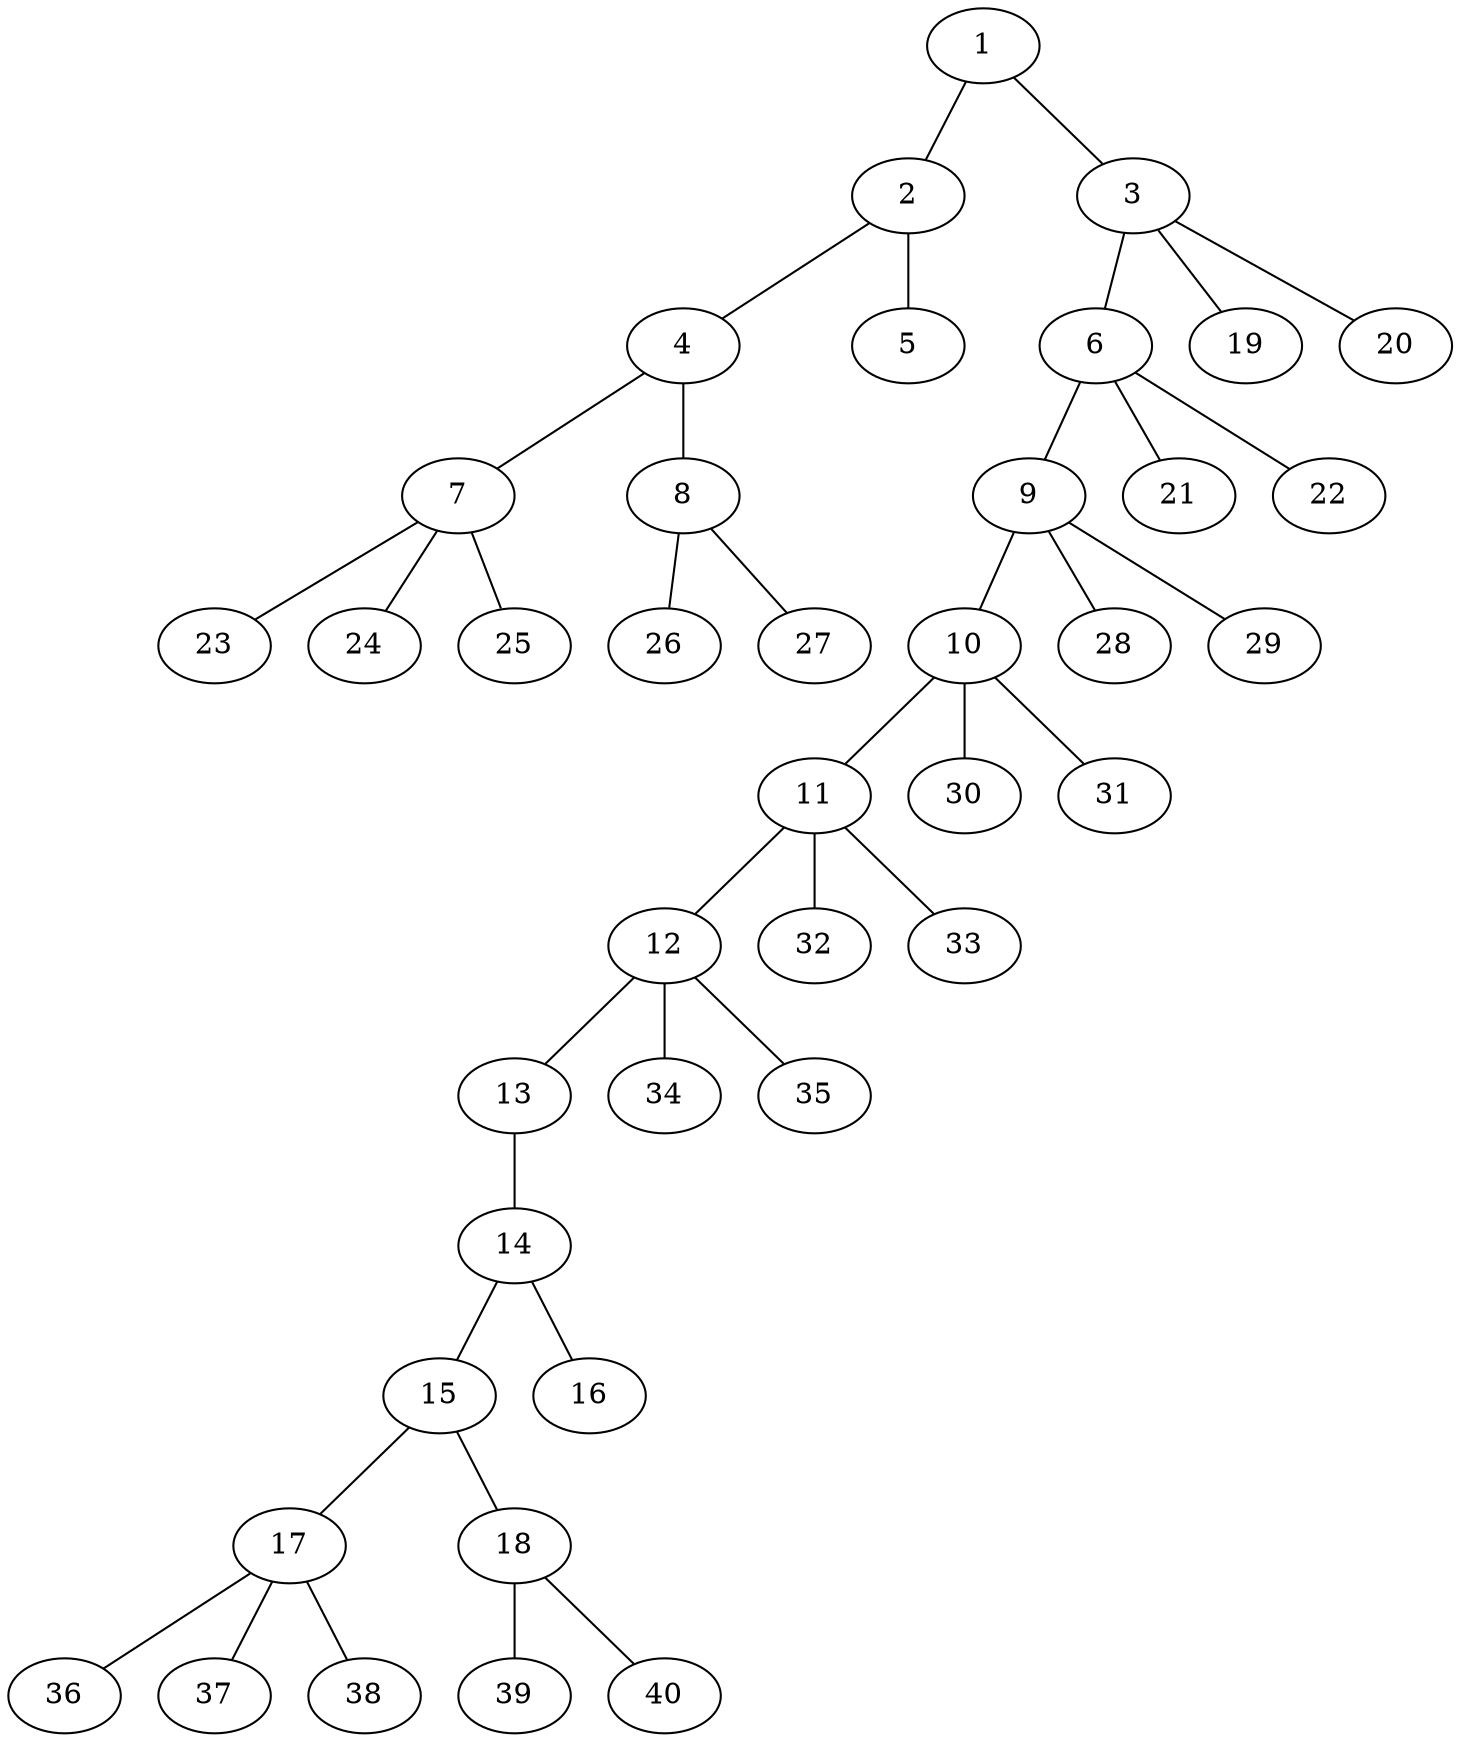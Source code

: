 graph molecule_961 {
	1	 [chem=O];
	2	 [chem=C];
	1 -- 2	 [valence=1];
	3	 [chem=C];
	1 -- 3	 [valence=1];
	4	 [chem=C];
	2 -- 4	 [valence=1];
	5	 [chem=O];
	2 -- 5	 [valence=2];
	6	 [chem=C];
	3 -- 6	 [valence=1];
	19	 [chem=H];
	3 -- 19	 [valence=1];
	20	 [chem=H];
	3 -- 20	 [valence=1];
	7	 [chem=C];
	4 -- 7	 [valence=1];
	8	 [chem=C];
	4 -- 8	 [valence=2];
	9	 [chem=C];
	6 -- 9	 [valence=1];
	21	 [chem=H];
	6 -- 21	 [valence=1];
	22	 [chem=H];
	6 -- 22	 [valence=1];
	23	 [chem=H];
	7 -- 23	 [valence=1];
	24	 [chem=H];
	7 -- 24	 [valence=1];
	25	 [chem=H];
	7 -- 25	 [valence=1];
	26	 [chem=H];
	8 -- 26	 [valence=1];
	27	 [chem=H];
	8 -- 27	 [valence=1];
	10	 [chem=C];
	9 -- 10	 [valence=1];
	28	 [chem=H];
	9 -- 28	 [valence=1];
	29	 [chem=H];
	9 -- 29	 [valence=1];
	11	 [chem=C];
	10 -- 11	 [valence=1];
	30	 [chem=H];
	10 -- 30	 [valence=1];
	31	 [chem=H];
	10 -- 31	 [valence=1];
	12	 [chem=C];
	11 -- 12	 [valence=1];
	32	 [chem=H];
	11 -- 32	 [valence=1];
	33	 [chem=H];
	11 -- 33	 [valence=1];
	13	 [chem=O];
	12 -- 13	 [valence=1];
	34	 [chem=H];
	12 -- 34	 [valence=1];
	35	 [chem=H];
	12 -- 35	 [valence=1];
	14	 [chem=C];
	13 -- 14	 [valence=1];
	15	 [chem=C];
	14 -- 15	 [valence=1];
	16	 [chem=O];
	14 -- 16	 [valence=2];
	17	 [chem=C];
	15 -- 17	 [valence=1];
	18	 [chem=C];
	15 -- 18	 [valence=2];
	36	 [chem=H];
	17 -- 36	 [valence=1];
	37	 [chem=H];
	17 -- 37	 [valence=1];
	38	 [chem=H];
	17 -- 38	 [valence=1];
	39	 [chem=H];
	18 -- 39	 [valence=1];
	40	 [chem=H];
	18 -- 40	 [valence=1];
}
